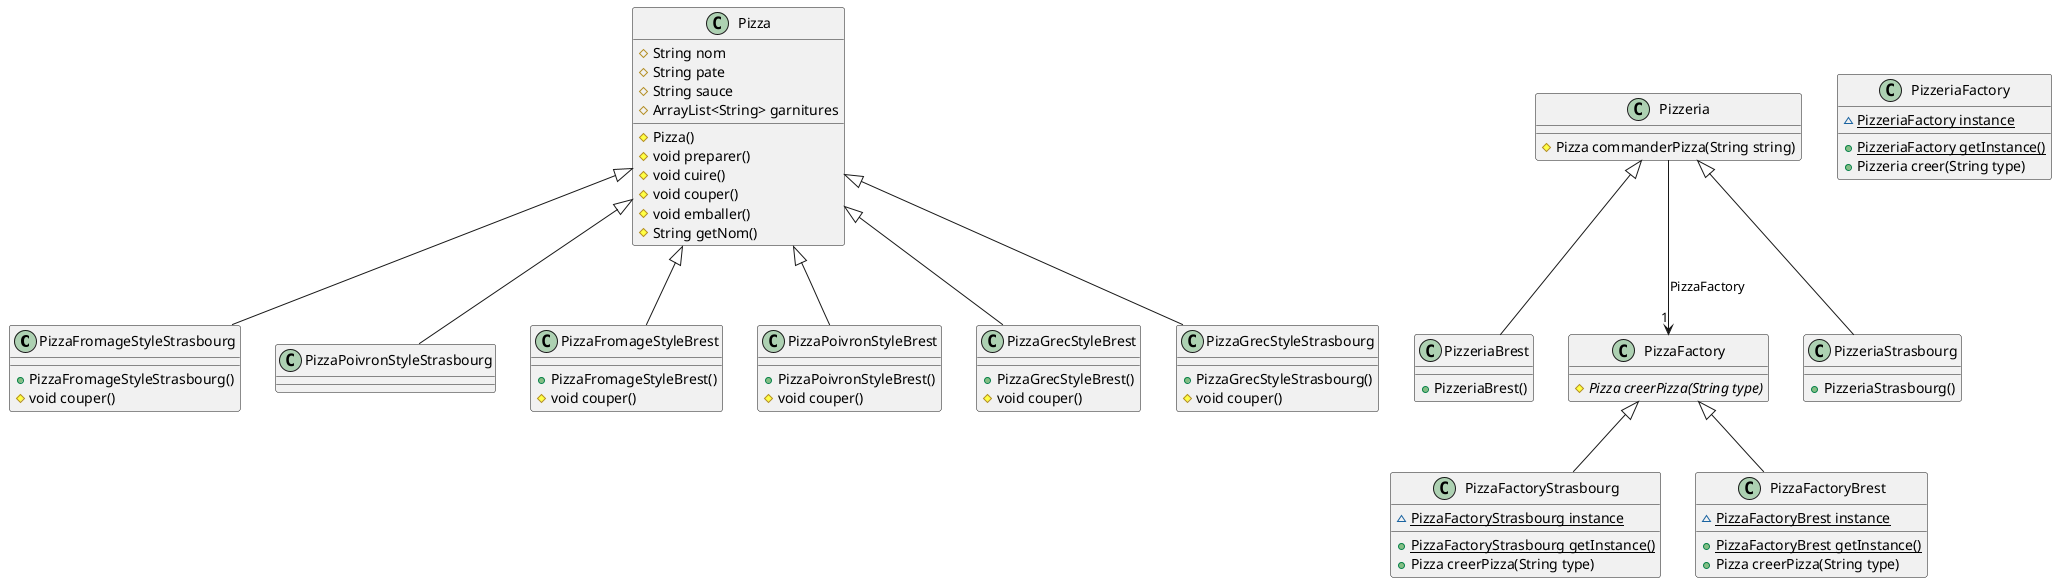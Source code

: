 @startuml
class PizzaFromageStyleStrasbourg [[java:PizzaFromageStyleStrasbourg]] {
	+PizzaFromageStyleStrasbourg()
	#void couper()
}
class Pizza [[java:Pizza]] {
}
Pizza <|-- PizzaFromageStyleStrasbourg
class PizzaPoivronStyleStrasbourg [[java:PizzaPoivronStyleStrasbourg]] {
}
class Pizza [[java:Pizza]] {
}
Pizza <|-- PizzaPoivronStyleStrasbourg
class PizzeriaBrest [[java:PizzeriaBrest]] {
	+PizzeriaBrest()
}
class Pizzeria [[java:Pizzeria]] {
}
Pizzeria <|-- PizzeriaBrest
class PizzaFromageStyleBrest [[java:PizzaFromageStyleBrest]] {
	+PizzaFromageStyleBrest()
	#void couper()
}
class Pizza [[java:Pizza]] {
}
Pizza <|-- PizzaFromageStyleBrest
abstract class Pizzeria [[java:Pizzeria]] {
	#Pizza commanderPizza(String string)
}
class PizzaFactory [[java:PizzaFactory]] {
}
Pizzeria --> "1" PizzaFactory : PizzaFactory
class PizzaPoivronStyleBrest [[java:PizzaPoivronStyleBrest]] {
	+PizzaPoivronStyleBrest()
	#void couper()
}
class Pizza [[java:Pizza]] {
}
Pizza <|-- PizzaPoivronStyleBrest
class PizzeriaStrasbourg [[java:PizzeriaStrasbourg]] {
	+PizzeriaStrasbourg()
}
class Pizzeria [[java:Pizzeria]] {
}
Pizzeria <|-- PizzeriaStrasbourg
class PizzeriaFactory [[java:PizzeriaFactory]] {
	~{static}PizzeriaFactory instance
	+{static}PizzeriaFactory getInstance()
	+Pizzeria creer(String type)
}
abstract class PizzaFactory [[java:PizzaFactory]] {
	#{abstract}Pizza creerPizza(String type)
}
class PizzaGrecStyleBrest [[java:PizzaGrecStyleBrest]] {
	+PizzaGrecStyleBrest()
	#void couper()
}
class Pizza [[java:Pizza]] {
}
Pizza <|-- PizzaGrecStyleBrest
abstract class Pizza [[java:Pizza]] {
	#String nom
	#String pate
	#String sauce
	#ArrayList<String> garnitures
	#Pizza()
	#void preparer()
	#void cuire()
	#void couper()
	#void emballer()
	#String getNom()
}
class PizzaFactoryStrasbourg [[java:PizzaFactoryStrasbourg]] {
	~{static}PizzaFactoryStrasbourg instance
	+{static}PizzaFactoryStrasbourg getInstance()
	+Pizza creerPizza(String type)
}
class PizzaFactory [[java:PizzaFactory]] {
}
PizzaFactory <|-- PizzaFactoryStrasbourg
class PizzaGrecStyleStrasbourg [[java:PizzaGrecStyleStrasbourg]] {
	+PizzaGrecStyleStrasbourg()
	#void couper()
}
class Pizza [[java:Pizza]] {
}
Pizza <|-- PizzaGrecStyleStrasbourg
class PizzaFactoryBrest [[java:PizzaFactoryBrest]] {
	~{static}PizzaFactoryBrest instance
	+{static}PizzaFactoryBrest getInstance()
	+Pizza creerPizza(String type)
}
class PizzaFactory [[java:PizzaFactory]] {
}
PizzaFactory <|-- PizzaFactoryBrest
@enduml